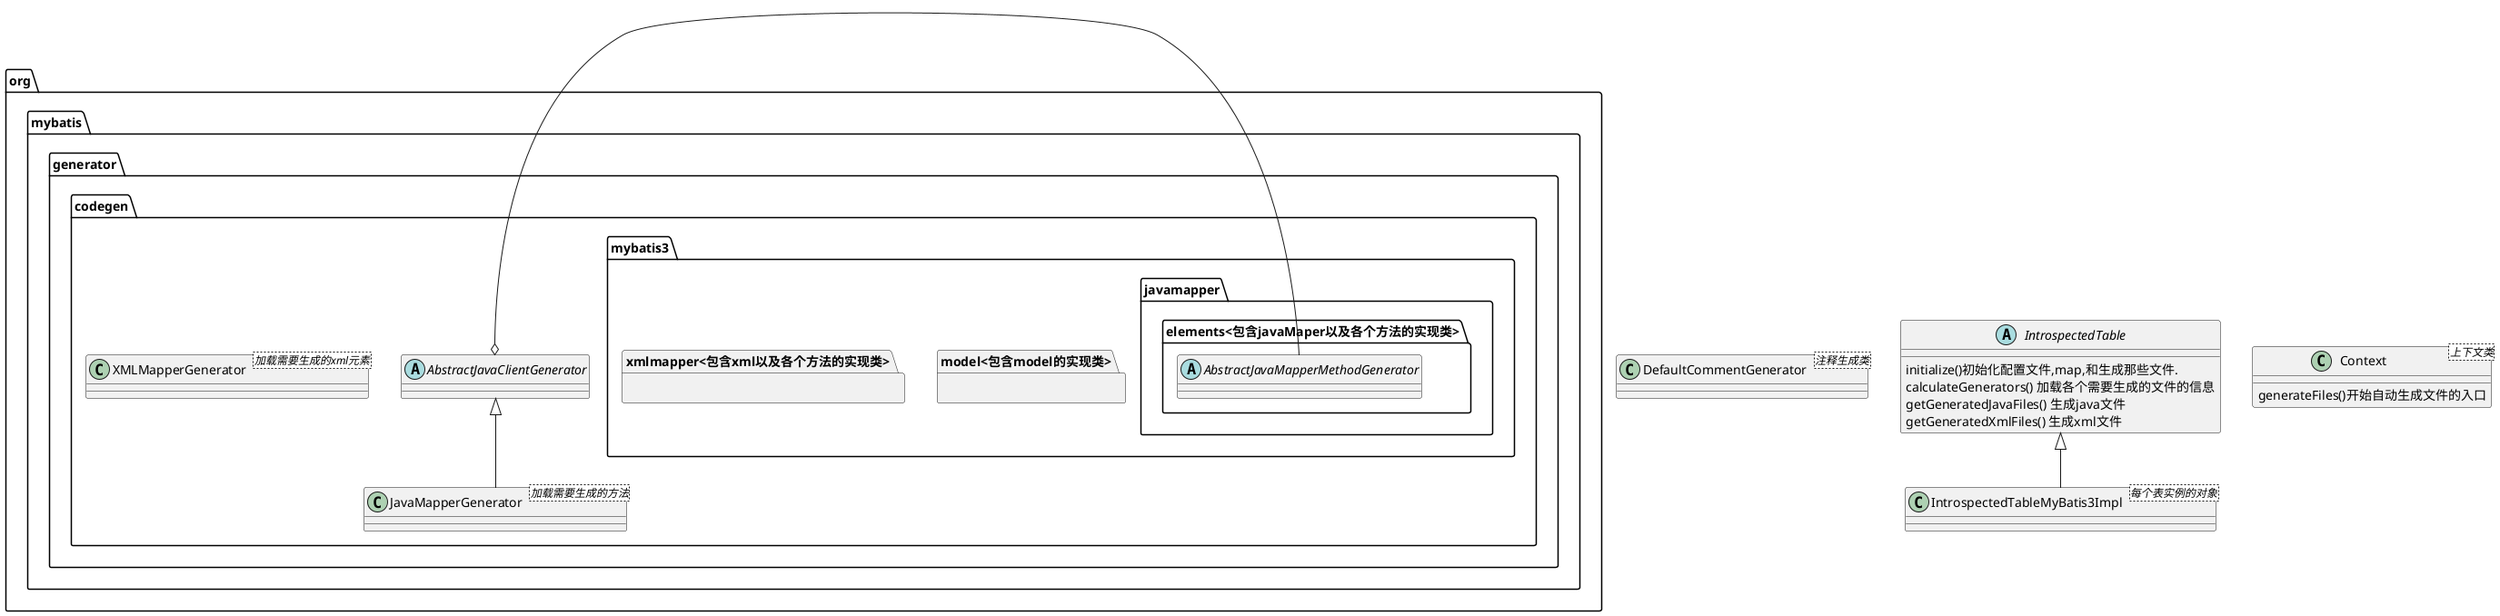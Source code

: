 @startuml

class DefaultCommentGenerator<注释生成类>{
}
abstract  IntrospectedTable{
 initialize()初始化配置文件,map,和生成那些文件.
 calculateGenerators() 加载各个需要生成的文件的信息
 getGeneratedJavaFiles() 生成java文件
 getGeneratedXmlFiles() 生成xml文件
}

class Context<上下文类>{
 generateFiles()开始自动生成文件的入口
}
class IntrospectedTableMyBatis3Impl<每个表实例的对象>{
}
IntrospectedTable <|-- IntrospectedTableMyBatis3Impl
package org.mybatis.generator.codegen{
abstract AbstractJavaClientGenerator
class JavaMapperGenerator<加载需要生成的方法>
class XMLMapperGenerator<加载需要生成的xml元素>
AbstractJavaClientGenerator <|-- JavaMapperGenerator
package mybatis3.javamapper.elements<包含javaMaper以及各个方法的实现类>{
abstract AbstractJavaMapperMethodGenerator
}
package mybatis3.model<包含model的实现类>{
}
package mybatis3.xmlmapper<包含xml以及各个方法的实现类>{
}
AbstractJavaClientGenerator o-right-AbstractJavaMapperMethodGenerator

}





@enduml